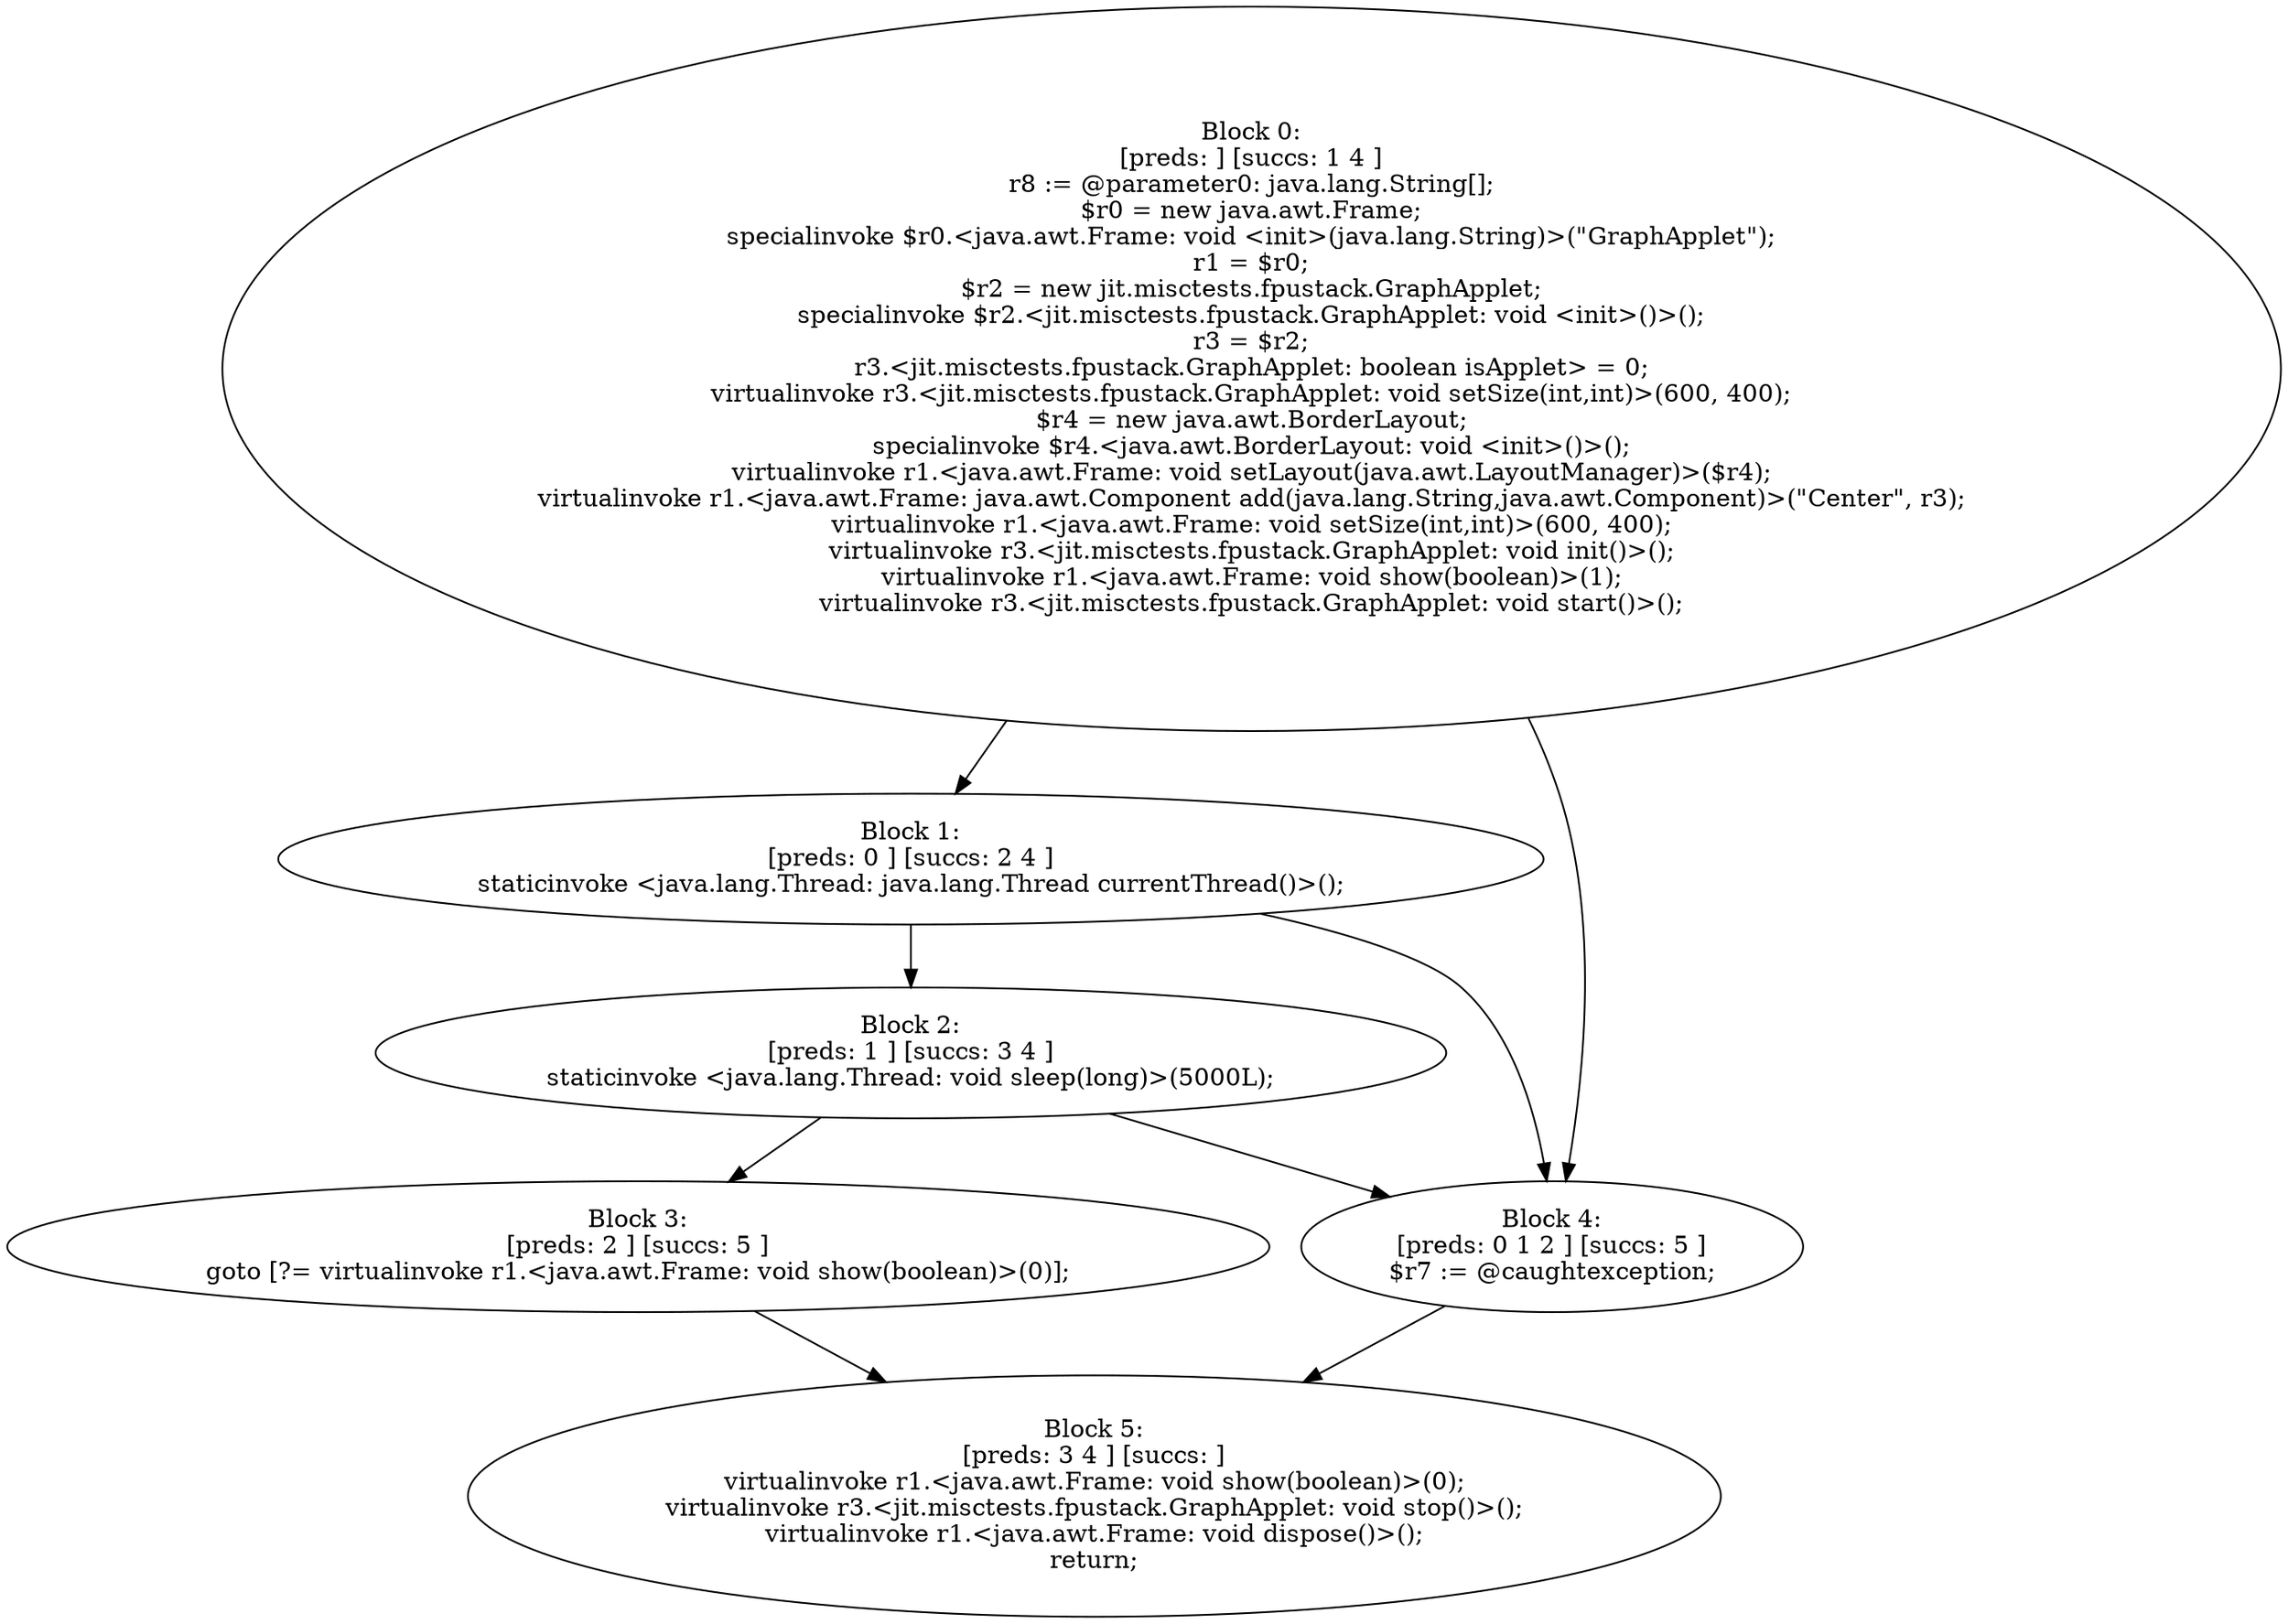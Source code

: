 digraph "unitGraph" {
    "Block 0:
[preds: ] [succs: 1 4 ]
r8 := @parameter0: java.lang.String[];
$r0 = new java.awt.Frame;
specialinvoke $r0.<java.awt.Frame: void <init>(java.lang.String)>(\"GraphApplet\");
r1 = $r0;
$r2 = new jit.misctests.fpustack.GraphApplet;
specialinvoke $r2.<jit.misctests.fpustack.GraphApplet: void <init>()>();
r3 = $r2;
r3.<jit.misctests.fpustack.GraphApplet: boolean isApplet> = 0;
virtualinvoke r3.<jit.misctests.fpustack.GraphApplet: void setSize(int,int)>(600, 400);
$r4 = new java.awt.BorderLayout;
specialinvoke $r4.<java.awt.BorderLayout: void <init>()>();
virtualinvoke r1.<java.awt.Frame: void setLayout(java.awt.LayoutManager)>($r4);
virtualinvoke r1.<java.awt.Frame: java.awt.Component add(java.lang.String,java.awt.Component)>(\"Center\", r3);
virtualinvoke r1.<java.awt.Frame: void setSize(int,int)>(600, 400);
virtualinvoke r3.<jit.misctests.fpustack.GraphApplet: void init()>();
virtualinvoke r1.<java.awt.Frame: void show(boolean)>(1);
virtualinvoke r3.<jit.misctests.fpustack.GraphApplet: void start()>();
"
    "Block 1:
[preds: 0 ] [succs: 2 4 ]
staticinvoke <java.lang.Thread: java.lang.Thread currentThread()>();
"
    "Block 2:
[preds: 1 ] [succs: 3 4 ]
staticinvoke <java.lang.Thread: void sleep(long)>(5000L);
"
    "Block 3:
[preds: 2 ] [succs: 5 ]
goto [?= virtualinvoke r1.<java.awt.Frame: void show(boolean)>(0)];
"
    "Block 4:
[preds: 0 1 2 ] [succs: 5 ]
$r7 := @caughtexception;
"
    "Block 5:
[preds: 3 4 ] [succs: ]
virtualinvoke r1.<java.awt.Frame: void show(boolean)>(0);
virtualinvoke r3.<jit.misctests.fpustack.GraphApplet: void stop()>();
virtualinvoke r1.<java.awt.Frame: void dispose()>();
return;
"
    "Block 0:
[preds: ] [succs: 1 4 ]
r8 := @parameter0: java.lang.String[];
$r0 = new java.awt.Frame;
specialinvoke $r0.<java.awt.Frame: void <init>(java.lang.String)>(\"GraphApplet\");
r1 = $r0;
$r2 = new jit.misctests.fpustack.GraphApplet;
specialinvoke $r2.<jit.misctests.fpustack.GraphApplet: void <init>()>();
r3 = $r2;
r3.<jit.misctests.fpustack.GraphApplet: boolean isApplet> = 0;
virtualinvoke r3.<jit.misctests.fpustack.GraphApplet: void setSize(int,int)>(600, 400);
$r4 = new java.awt.BorderLayout;
specialinvoke $r4.<java.awt.BorderLayout: void <init>()>();
virtualinvoke r1.<java.awt.Frame: void setLayout(java.awt.LayoutManager)>($r4);
virtualinvoke r1.<java.awt.Frame: java.awt.Component add(java.lang.String,java.awt.Component)>(\"Center\", r3);
virtualinvoke r1.<java.awt.Frame: void setSize(int,int)>(600, 400);
virtualinvoke r3.<jit.misctests.fpustack.GraphApplet: void init()>();
virtualinvoke r1.<java.awt.Frame: void show(boolean)>(1);
virtualinvoke r3.<jit.misctests.fpustack.GraphApplet: void start()>();
"->"Block 1:
[preds: 0 ] [succs: 2 4 ]
staticinvoke <java.lang.Thread: java.lang.Thread currentThread()>();
";
    "Block 0:
[preds: ] [succs: 1 4 ]
r8 := @parameter0: java.lang.String[];
$r0 = new java.awt.Frame;
specialinvoke $r0.<java.awt.Frame: void <init>(java.lang.String)>(\"GraphApplet\");
r1 = $r0;
$r2 = new jit.misctests.fpustack.GraphApplet;
specialinvoke $r2.<jit.misctests.fpustack.GraphApplet: void <init>()>();
r3 = $r2;
r3.<jit.misctests.fpustack.GraphApplet: boolean isApplet> = 0;
virtualinvoke r3.<jit.misctests.fpustack.GraphApplet: void setSize(int,int)>(600, 400);
$r4 = new java.awt.BorderLayout;
specialinvoke $r4.<java.awt.BorderLayout: void <init>()>();
virtualinvoke r1.<java.awt.Frame: void setLayout(java.awt.LayoutManager)>($r4);
virtualinvoke r1.<java.awt.Frame: java.awt.Component add(java.lang.String,java.awt.Component)>(\"Center\", r3);
virtualinvoke r1.<java.awt.Frame: void setSize(int,int)>(600, 400);
virtualinvoke r3.<jit.misctests.fpustack.GraphApplet: void init()>();
virtualinvoke r1.<java.awt.Frame: void show(boolean)>(1);
virtualinvoke r3.<jit.misctests.fpustack.GraphApplet: void start()>();
"->"Block 4:
[preds: 0 1 2 ] [succs: 5 ]
$r7 := @caughtexception;
";
    "Block 1:
[preds: 0 ] [succs: 2 4 ]
staticinvoke <java.lang.Thread: java.lang.Thread currentThread()>();
"->"Block 2:
[preds: 1 ] [succs: 3 4 ]
staticinvoke <java.lang.Thread: void sleep(long)>(5000L);
";
    "Block 1:
[preds: 0 ] [succs: 2 4 ]
staticinvoke <java.lang.Thread: java.lang.Thread currentThread()>();
"->"Block 4:
[preds: 0 1 2 ] [succs: 5 ]
$r7 := @caughtexception;
";
    "Block 2:
[preds: 1 ] [succs: 3 4 ]
staticinvoke <java.lang.Thread: void sleep(long)>(5000L);
"->"Block 3:
[preds: 2 ] [succs: 5 ]
goto [?= virtualinvoke r1.<java.awt.Frame: void show(boolean)>(0)];
";
    "Block 2:
[preds: 1 ] [succs: 3 4 ]
staticinvoke <java.lang.Thread: void sleep(long)>(5000L);
"->"Block 4:
[preds: 0 1 2 ] [succs: 5 ]
$r7 := @caughtexception;
";
    "Block 3:
[preds: 2 ] [succs: 5 ]
goto [?= virtualinvoke r1.<java.awt.Frame: void show(boolean)>(0)];
"->"Block 5:
[preds: 3 4 ] [succs: ]
virtualinvoke r1.<java.awt.Frame: void show(boolean)>(0);
virtualinvoke r3.<jit.misctests.fpustack.GraphApplet: void stop()>();
virtualinvoke r1.<java.awt.Frame: void dispose()>();
return;
";
    "Block 4:
[preds: 0 1 2 ] [succs: 5 ]
$r7 := @caughtexception;
"->"Block 5:
[preds: 3 4 ] [succs: ]
virtualinvoke r1.<java.awt.Frame: void show(boolean)>(0);
virtualinvoke r3.<jit.misctests.fpustack.GraphApplet: void stop()>();
virtualinvoke r1.<java.awt.Frame: void dispose()>();
return;
";
}
